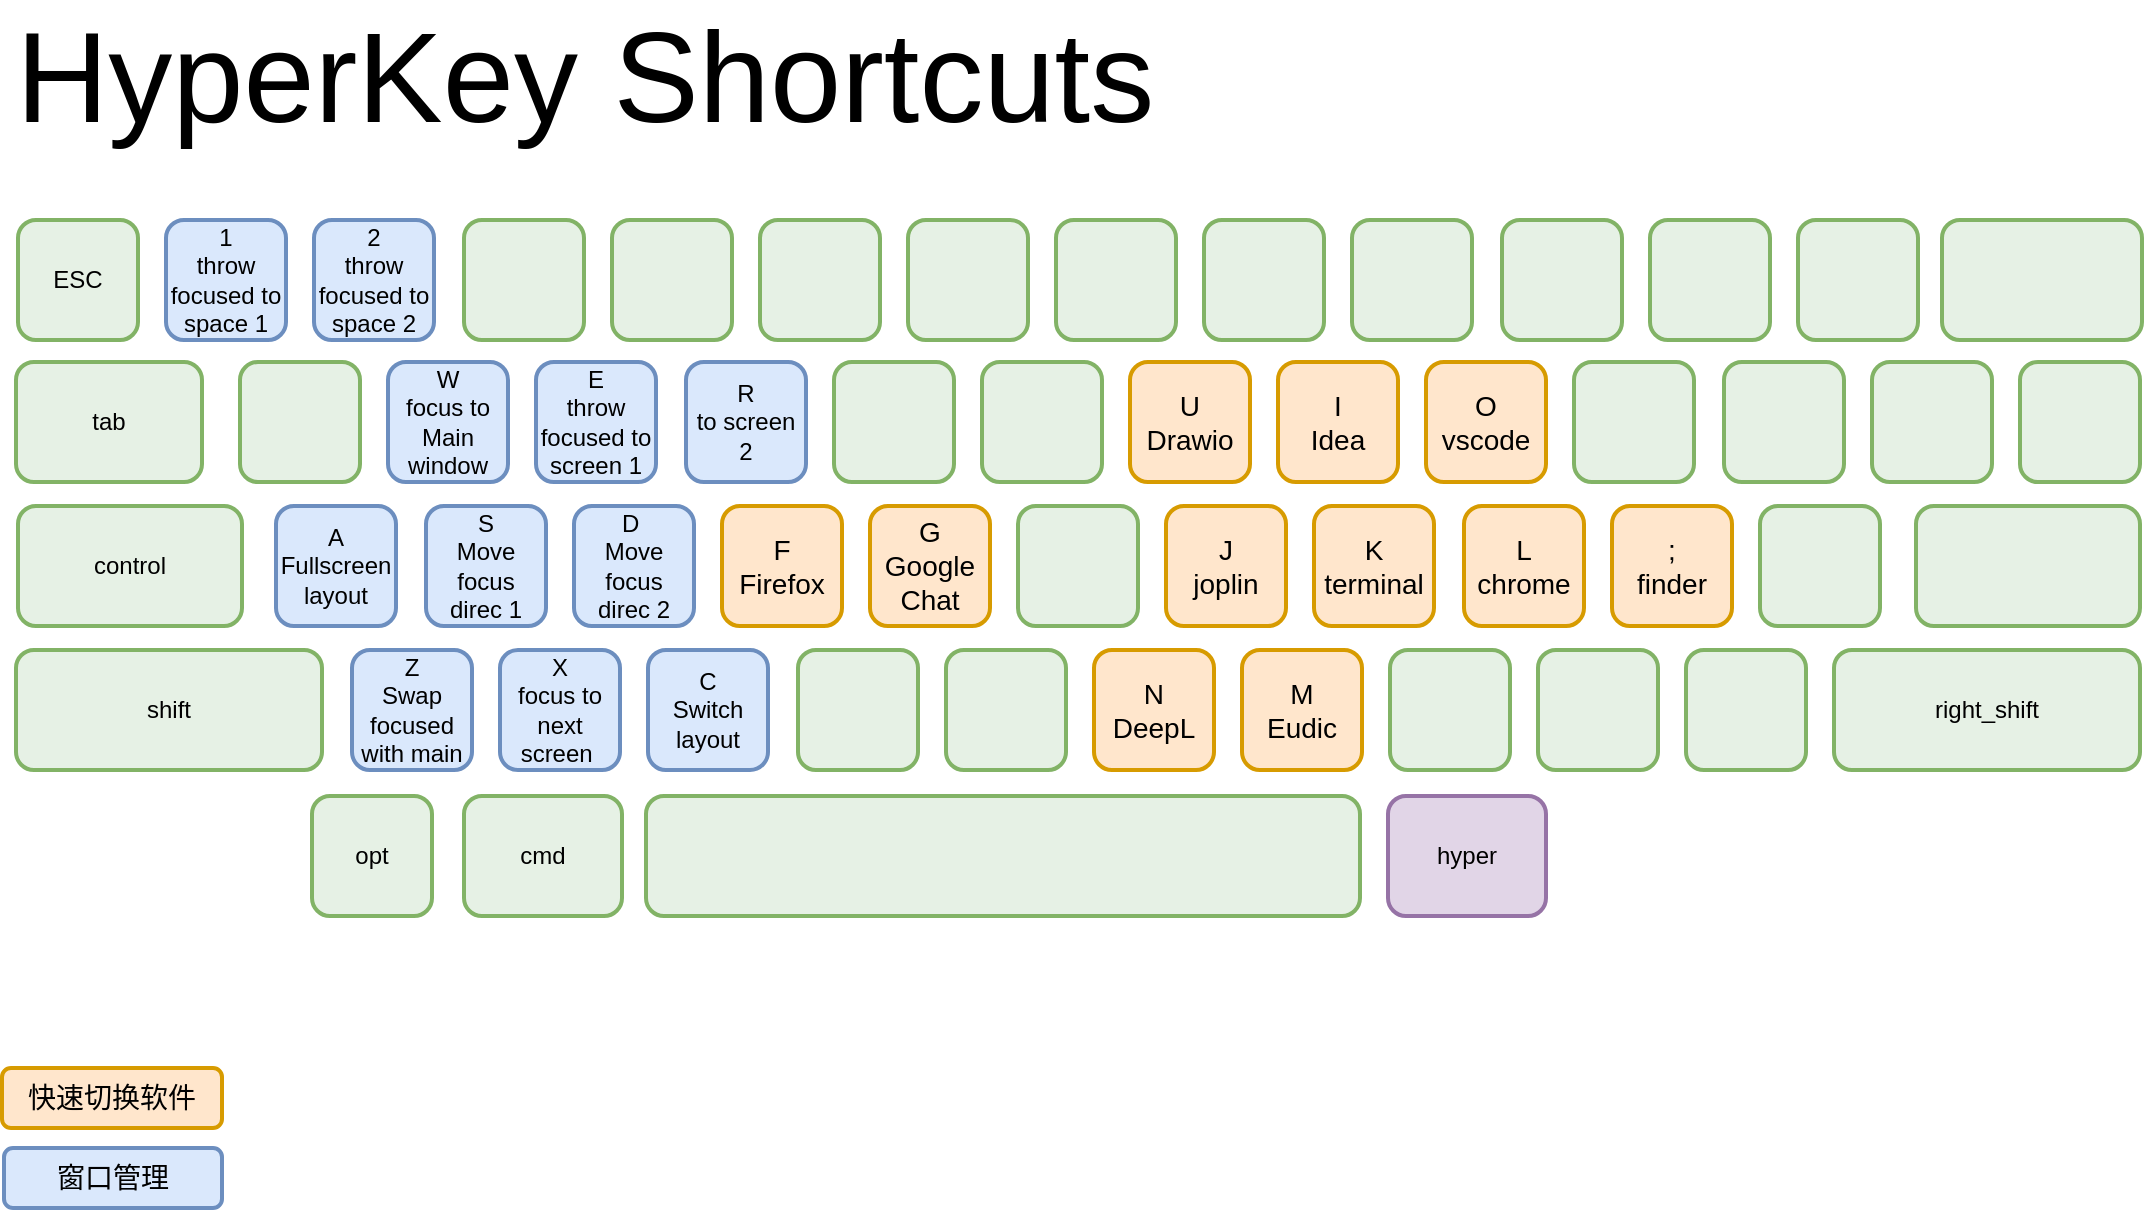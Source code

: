 <mxfile version="15.7.3" type="device"><diagram id="BfZDdQ8K7SHkP8j6GseF" name="Page-1"><mxGraphModel dx="1298" dy="945" grid="1" gridSize="10" guides="1" tooltips="1" connect="1" arrows="1" fold="1" page="1" pageScale="1" pageWidth="850" pageHeight="1100" math="0" shadow="0"><root><mxCell id="0"/><mxCell id="1" parent="0"/><mxCell id="D1Z70N_V1F2x2BAWec8G-1" value="ESC" style="rounded=1;whiteSpace=wrap;html=1;strokeWidth=2;fillColor=#D5E8D499;strokeColor=#82b366;" vertex="1" parent="1"><mxGeometry x="128" y="426" width="60" height="60" as="geometry"/></mxCell><mxCell id="D1Z70N_V1F2x2BAWec8G-2" value="" style="rounded=1;whiteSpace=wrap;html=1;strokeWidth=2;fillColor=#D5E8D499;strokeColor=#82b366;" vertex="1" parent="1"><mxGeometry x="1018" y="426" width="60" height="60" as="geometry"/></mxCell><mxCell id="D1Z70N_V1F2x2BAWec8G-3" value="1&lt;br style=&quot;font-size: 12px;&quot;&gt;throw focused to space 1" style="rounded=1;whiteSpace=wrap;html=1;strokeWidth=2;fillColor=#dae8fc;strokeColor=#6c8ebf;fontSize=12;" vertex="1" parent="1"><mxGeometry x="202" y="426" width="60" height="60" as="geometry"/></mxCell><mxCell id="D1Z70N_V1F2x2BAWec8G-4" value="2&lt;br style=&quot;font-size: 12px;&quot;&gt;throw focused to space 2" style="rounded=1;whiteSpace=wrap;html=1;strokeWidth=2;fillColor=#dae8fc;strokeColor=#6c8ebf;fontSize=12;" vertex="1" parent="1"><mxGeometry x="276" y="426" width="60" height="60" as="geometry"/></mxCell><mxCell id="D1Z70N_V1F2x2BAWec8G-5" value="" style="rounded=1;whiteSpace=wrap;html=1;strokeWidth=2;fillColor=#D5E8D499;strokeColor=#82b366;" vertex="1" parent="1"><mxGeometry x="351" y="426" width="60" height="60" as="geometry"/></mxCell><mxCell id="D1Z70N_V1F2x2BAWec8G-6" value="" style="rounded=1;whiteSpace=wrap;html=1;strokeWidth=2;fillColor=#D5E8D499;strokeColor=#82b366;" vertex="1" parent="1"><mxGeometry x="425" y="426" width="60" height="60" as="geometry"/></mxCell><mxCell id="D1Z70N_V1F2x2BAWec8G-7" value="" style="rounded=1;whiteSpace=wrap;html=1;strokeWidth=2;fillColor=#D5E8D499;strokeColor=#82b366;" vertex="1" parent="1"><mxGeometry x="499" y="426" width="60" height="60" as="geometry"/></mxCell><mxCell id="D1Z70N_V1F2x2BAWec8G-8" value="" style="rounded=1;whiteSpace=wrap;html=1;strokeWidth=2;fillColor=#D5E8D499;strokeColor=#82b366;" vertex="1" parent="1"><mxGeometry x="573" y="426" width="60" height="60" as="geometry"/></mxCell><mxCell id="D1Z70N_V1F2x2BAWec8G-9" value="" style="rounded=1;whiteSpace=wrap;html=1;strokeWidth=2;fillColor=#D5E8D499;strokeColor=#82b366;" vertex="1" parent="1"><mxGeometry x="647" y="426" width="60" height="60" as="geometry"/></mxCell><mxCell id="D1Z70N_V1F2x2BAWec8G-10" value="" style="rounded=1;whiteSpace=wrap;html=1;strokeWidth=2;fillColor=#D5E8D499;strokeColor=#82b366;" vertex="1" parent="1"><mxGeometry x="795" y="426" width="60" height="60" as="geometry"/></mxCell><mxCell id="D1Z70N_V1F2x2BAWec8G-11" value="" style="rounded=1;whiteSpace=wrap;html=1;strokeWidth=2;fillColor=#D5E8D499;strokeColor=#82b366;" vertex="1" parent="1"><mxGeometry x="944" y="426" width="60" height="60" as="geometry"/></mxCell><mxCell id="D1Z70N_V1F2x2BAWec8G-12" value="" style="rounded=1;whiteSpace=wrap;html=1;strokeWidth=2;fillColor=#D5E8D499;strokeColor=#82b366;" vertex="1" parent="1"><mxGeometry x="721" y="426" width="60" height="60" as="geometry"/></mxCell><mxCell id="D1Z70N_V1F2x2BAWec8G-13" value="" style="rounded=1;whiteSpace=wrap;html=1;strokeWidth=2;fillColor=#D5E8D499;strokeColor=#82b366;" vertex="1" parent="1"><mxGeometry x="870" y="426" width="60" height="60" as="geometry"/></mxCell><mxCell id="D1Z70N_V1F2x2BAWec8G-14" value="" style="rounded=1;whiteSpace=wrap;html=1;strokeWidth=2;fillColor=#D5E8D499;strokeColor=#82b366;" vertex="1" parent="1"><mxGeometry x="239" y="497" width="60" height="60" as="geometry"/></mxCell><mxCell id="D1Z70N_V1F2x2BAWec8G-15" value="" style="rounded=1;whiteSpace=wrap;html=1;strokeWidth=2;fillColor=#D5E8D499;strokeColor=#82b366;" vertex="1" parent="1"><mxGeometry x="1129" y="497" width="60" height="60" as="geometry"/></mxCell><mxCell id="D1Z70N_V1F2x2BAWec8G-16" value="W&lt;br style=&quot;font-size: 12px;&quot;&gt;focus to Main window" style="rounded=1;whiteSpace=wrap;html=1;strokeWidth=2;fillColor=#dae8fc;strokeColor=#6c8ebf;fontSize=12;" vertex="1" parent="1"><mxGeometry x="313" y="497" width="60" height="60" as="geometry"/></mxCell><mxCell id="D1Z70N_V1F2x2BAWec8G-17" value="E&lt;br style=&quot;font-size: 12px;&quot;&gt;throw focused to screen 1" style="rounded=1;whiteSpace=wrap;html=1;strokeWidth=2;fillColor=#dae8fc;strokeColor=#6c8ebf;fontSize=12;" vertex="1" parent="1"><mxGeometry x="387" y="497" width="60" height="60" as="geometry"/></mxCell><mxCell id="D1Z70N_V1F2x2BAWec8G-18" value="R&lt;br style=&quot;font-size: 12px;&quot;&gt;to screen 2" style="rounded=1;whiteSpace=wrap;html=1;strokeWidth=2;fillColor=#dae8fc;strokeColor=#6c8ebf;fontSize=12;" vertex="1" parent="1"><mxGeometry x="462" y="497" width="60" height="60" as="geometry"/></mxCell><mxCell id="D1Z70N_V1F2x2BAWec8G-19" value="" style="rounded=1;whiteSpace=wrap;html=1;strokeWidth=2;fillColor=#D5E8D499;strokeColor=#82b366;" vertex="1" parent="1"><mxGeometry x="536" y="497" width="60" height="60" as="geometry"/></mxCell><mxCell id="D1Z70N_V1F2x2BAWec8G-20" value="" style="rounded=1;whiteSpace=wrap;html=1;strokeWidth=2;fillColor=#D5E8D499;strokeColor=#82b366;" vertex="1" parent="1"><mxGeometry x="610" y="497" width="60" height="60" as="geometry"/></mxCell><mxCell id="D1Z70N_V1F2x2BAWec8G-21" value="U&lt;br style=&quot;font-size: 14px;&quot;&gt;Drawio" style="rounded=1;whiteSpace=wrap;html=1;strokeWidth=2;fillColor=#ffe6cc;strokeColor=#d79b00;fontSize=14;" vertex="1" parent="1"><mxGeometry x="684" y="497" width="60" height="60" as="geometry"/></mxCell><mxCell id="D1Z70N_V1F2x2BAWec8G-22" value="I&lt;br style=&quot;font-size: 14px;&quot;&gt;Idea" style="rounded=1;whiteSpace=wrap;html=1;strokeWidth=2;fillColor=#ffe6cc;strokeColor=#d79b00;fontSize=14;" vertex="1" parent="1"><mxGeometry x="758" y="497" width="60" height="60" as="geometry"/></mxCell><mxCell id="D1Z70N_V1F2x2BAWec8G-23" value="" style="rounded=1;whiteSpace=wrap;html=1;strokeWidth=2;fillColor=#D5E8D499;strokeColor=#82b366;" vertex="1" parent="1"><mxGeometry x="906" y="497" width="60" height="60" as="geometry"/></mxCell><mxCell id="D1Z70N_V1F2x2BAWec8G-24" value="" style="rounded=1;whiteSpace=wrap;html=1;strokeWidth=2;fillColor=#D5E8D499;strokeColor=#82b366;" vertex="1" parent="1"><mxGeometry x="1055" y="497" width="60" height="60" as="geometry"/></mxCell><mxCell id="D1Z70N_V1F2x2BAWec8G-25" value="O&lt;br style=&quot;font-size: 14px;&quot;&gt;vscode" style="rounded=1;whiteSpace=wrap;html=1;strokeWidth=2;fillColor=#ffe6cc;strokeColor=#d79b00;fontSize=14;" vertex="1" parent="1"><mxGeometry x="832" y="497" width="60" height="60" as="geometry"/></mxCell><mxCell id="D1Z70N_V1F2x2BAWec8G-26" value="" style="rounded=1;whiteSpace=wrap;html=1;strokeWidth=2;fillColor=#D5E8D499;strokeColor=#82b366;" vertex="1" parent="1"><mxGeometry x="981" y="497" width="60" height="60" as="geometry"/></mxCell><mxCell id="D1Z70N_V1F2x2BAWec8G-27" value="control" style="rounded=1;whiteSpace=wrap;html=1;strokeWidth=2;fillColor=#D5E8D499;strokeColor=#82b366;" vertex="1" parent="1"><mxGeometry x="128" y="569" width="112" height="60" as="geometry"/></mxCell><mxCell id="D1Z70N_V1F2x2BAWec8G-28" value="" style="rounded=1;whiteSpace=wrap;html=1;strokeWidth=2;fillColor=#D5E8D499;strokeColor=#82b366;" vertex="1" parent="1"><mxGeometry x="999" y="569" width="60" height="60" as="geometry"/></mxCell><mxCell id="D1Z70N_V1F2x2BAWec8G-29" value="A&lt;br style=&quot;font-size: 12px;&quot;&gt;Fullscreen&lt;br style=&quot;font-size: 12px;&quot;&gt;layout" style="rounded=1;whiteSpace=wrap;html=1;strokeWidth=2;fillColor=#dae8fc;strokeColor=#6c8ebf;fontSize=12;" vertex="1" parent="1"><mxGeometry x="257" y="569" width="60" height="60" as="geometry"/></mxCell><mxCell id="D1Z70N_V1F2x2BAWec8G-30" value="S&lt;br style=&quot;font-size: 12px;&quot;&gt;Move focus direc 1" style="rounded=1;whiteSpace=wrap;html=1;strokeWidth=2;fillColor=#dae8fc;strokeColor=#6c8ebf;fontSize=12;" vertex="1" parent="1"><mxGeometry x="332" y="569" width="60" height="60" as="geometry"/></mxCell><mxCell id="D1Z70N_V1F2x2BAWec8G-31" value="D&amp;nbsp;&lt;br style=&quot;font-size: 12px;&quot;&gt;Move focus direc 2" style="rounded=1;whiteSpace=wrap;html=1;strokeWidth=2;fillColor=#dae8fc;strokeColor=#6c8ebf;fontSize=12;" vertex="1" parent="1"><mxGeometry x="406" y="569" width="60" height="60" as="geometry"/></mxCell><mxCell id="D1Z70N_V1F2x2BAWec8G-32" value="F&lt;br style=&quot;font-size: 14px;&quot;&gt;Firefox" style="rounded=1;whiteSpace=wrap;html=1;strokeWidth=2;fillColor=#ffe6cc;strokeColor=#d79b00;fontSize=14;" vertex="1" parent="1"><mxGeometry x="480" y="569" width="60" height="60" as="geometry"/></mxCell><mxCell id="D1Z70N_V1F2x2BAWec8G-33" value="G&lt;br&gt;Google&lt;br&gt;Chat" style="rounded=1;whiteSpace=wrap;html=1;strokeWidth=2;fillColor=#ffe6cc;strokeColor=#d79b00;fontSize=14;" vertex="1" parent="1"><mxGeometry x="554" y="569" width="60" height="60" as="geometry"/></mxCell><mxCell id="D1Z70N_V1F2x2BAWec8G-34" value="" style="rounded=1;whiteSpace=wrap;html=1;strokeWidth=2;fillColor=#D5E8D499;strokeColor=#82b366;" vertex="1" parent="1"><mxGeometry x="628" y="569" width="60" height="60" as="geometry"/></mxCell><mxCell id="D1Z70N_V1F2x2BAWec8G-35" value="K&lt;br style=&quot;font-size: 14px;&quot;&gt;terminal" style="rounded=1;whiteSpace=wrap;html=1;strokeWidth=2;fillColor=#ffe6cc;strokeColor=#d79b00;fontSize=14;" vertex="1" parent="1"><mxGeometry x="776" y="569" width="60" height="60" as="geometry"/></mxCell><mxCell id="D1Z70N_V1F2x2BAWec8G-36" value=";&lt;br style=&quot;font-size: 14px;&quot;&gt;finder" style="rounded=1;whiteSpace=wrap;html=1;strokeWidth=2;fillColor=#ffe6cc;strokeColor=#d79b00;fontSize=14;" vertex="1" parent="1"><mxGeometry x="925" y="569" width="60" height="60" as="geometry"/></mxCell><mxCell id="D1Z70N_V1F2x2BAWec8G-37" value="J&lt;br style=&quot;font-size: 14px;&quot;&gt;joplin" style="rounded=1;whiteSpace=wrap;html=1;strokeWidth=2;fillColor=#ffe6cc;strokeColor=#d79b00;fontSize=14;" vertex="1" parent="1"><mxGeometry x="702" y="569" width="60" height="60" as="geometry"/></mxCell><mxCell id="D1Z70N_V1F2x2BAWec8G-38" value="L&lt;br style=&quot;font-size: 14px;&quot;&gt;chrome" style="rounded=1;whiteSpace=wrap;html=1;strokeWidth=2;fillColor=#ffe6cc;strokeColor=#d79b00;fontSize=14;" vertex="1" parent="1"><mxGeometry x="851" y="569" width="60" height="60" as="geometry"/></mxCell><mxCell id="D1Z70N_V1F2x2BAWec8G-39" value="Z&lt;br style=&quot;font-size: 12px;&quot;&gt;Swap focused with main" style="rounded=1;whiteSpace=wrap;html=1;strokeWidth=2;fillColor=#dae8fc;strokeColor=#6c8ebf;fontSize=12;" vertex="1" parent="1"><mxGeometry x="295" y="641" width="60" height="60" as="geometry"/></mxCell><mxCell id="D1Z70N_V1F2x2BAWec8G-40" value="X&lt;br style=&quot;font-size: 12px;&quot;&gt;focus to next screen&amp;nbsp;" style="rounded=1;whiteSpace=wrap;html=1;strokeWidth=2;fillColor=#dae8fc;strokeColor=#6c8ebf;fontSize=12;" vertex="1" parent="1"><mxGeometry x="369" y="641" width="60" height="60" as="geometry"/></mxCell><mxCell id="D1Z70N_V1F2x2BAWec8G-41" value="C&lt;br style=&quot;font-size: 12px;&quot;&gt;Switch layout" style="rounded=1;whiteSpace=wrap;html=1;strokeWidth=2;fillColor=#dae8fc;strokeColor=#6c8ebf;fontSize=12;" vertex="1" parent="1"><mxGeometry x="443" y="641" width="60" height="60" as="geometry"/></mxCell><mxCell id="D1Z70N_V1F2x2BAWec8G-42" value="" style="rounded=1;whiteSpace=wrap;html=1;strokeWidth=2;fillColor=#D5E8D499;strokeColor=#82b366;" vertex="1" parent="1"><mxGeometry x="518" y="641" width="60" height="60" as="geometry"/></mxCell><mxCell id="D1Z70N_V1F2x2BAWec8G-43" value="" style="rounded=1;whiteSpace=wrap;html=1;strokeWidth=2;fillColor=#D5E8D499;strokeColor=#82b366;" vertex="1" parent="1"><mxGeometry x="592" y="641" width="60" height="60" as="geometry"/></mxCell><mxCell id="D1Z70N_V1F2x2BAWec8G-44" value="N&lt;br style=&quot;font-size: 14px;&quot;&gt;DeepL" style="rounded=1;whiteSpace=wrap;html=1;strokeWidth=2;fillColor=#ffe6cc;strokeColor=#d79b00;fontSize=14;" vertex="1" parent="1"><mxGeometry x="666" y="641" width="60" height="60" as="geometry"/></mxCell><mxCell id="D1Z70N_V1F2x2BAWec8G-45" value="M&lt;br style=&quot;font-size: 14px;&quot;&gt;Eudic" style="rounded=1;whiteSpace=wrap;html=1;strokeWidth=2;fillColor=#ffe6cc;strokeColor=#d79b00;fontSize=14;" vertex="1" parent="1"><mxGeometry x="740" y="641" width="60" height="60" as="geometry"/></mxCell><mxCell id="D1Z70N_V1F2x2BAWec8G-46" value="" style="rounded=1;whiteSpace=wrap;html=1;strokeWidth=2;fillColor=#D5E8D499;strokeColor=#82b366;fontSize=12;" vertex="1" parent="1"><mxGeometry x="814" y="641" width="60" height="60" as="geometry"/></mxCell><mxCell id="D1Z70N_V1F2x2BAWec8G-47" value="" style="rounded=1;whiteSpace=wrap;html=1;strokeWidth=2;fillColor=#D5E8D499;strokeColor=#82b366;" vertex="1" parent="1"><mxGeometry x="962" y="641" width="60" height="60" as="geometry"/></mxCell><mxCell id="D1Z70N_V1F2x2BAWec8G-48" value="" style="rounded=1;whiteSpace=wrap;html=1;strokeWidth=2;fillColor=#D5E8D499;strokeColor=#82b366;" vertex="1" parent="1"><mxGeometry x="888" y="641" width="60" height="60" as="geometry"/></mxCell><mxCell id="D1Z70N_V1F2x2BAWec8G-49" value="tab" style="rounded=1;whiteSpace=wrap;html=1;strokeWidth=2;fillColor=#D5E8D499;strokeColor=#82b366;" vertex="1" parent="1"><mxGeometry x="127" y="497" width="93" height="60" as="geometry"/></mxCell><mxCell id="D1Z70N_V1F2x2BAWec8G-50" value="shift" style="rounded=1;whiteSpace=wrap;html=1;strokeWidth=2;fillColor=#D5E8D499;strokeColor=#82b366;" vertex="1" parent="1"><mxGeometry x="127" y="641" width="153" height="60" as="geometry"/></mxCell><mxCell id="D1Z70N_V1F2x2BAWec8G-51" value="" style="rounded=1;whiteSpace=wrap;html=1;strokeWidth=2;fillColor=#D5E8D499;strokeColor=#82b366;" vertex="1" parent="1"><mxGeometry x="442" y="714" width="357" height="60" as="geometry"/></mxCell><mxCell id="D1Z70N_V1F2x2BAWec8G-52" value="" style="rounded=1;whiteSpace=wrap;html=1;strokeWidth=2;fillColor=#D5E8D499;strokeColor=#82b366;" vertex="1" parent="1"><mxGeometry x="1077" y="569" width="112" height="60" as="geometry"/></mxCell><mxCell id="D1Z70N_V1F2x2BAWec8G-53" value="right_shift" style="rounded=1;whiteSpace=wrap;html=1;strokeWidth=2;fillColor=#D5E8D499;strokeColor=#82b366;" vertex="1" parent="1"><mxGeometry x="1036" y="641" width="153" height="60" as="geometry"/></mxCell><mxCell id="D1Z70N_V1F2x2BAWec8G-54" value="opt" style="rounded=1;whiteSpace=wrap;html=1;strokeWidth=2;fillColor=#D5E8D499;strokeColor=#82b366;" vertex="1" parent="1"><mxGeometry x="275" y="714" width="60" height="60" as="geometry"/></mxCell><mxCell id="D1Z70N_V1F2x2BAWec8G-55" value="cmd" style="rounded=1;whiteSpace=wrap;html=1;strokeWidth=2;fillColor=#D5E8D499;strokeColor=#82b366;" vertex="1" parent="1"><mxGeometry x="351" y="714" width="79" height="60" as="geometry"/></mxCell><mxCell id="D1Z70N_V1F2x2BAWec8G-56" value="hyper" style="rounded=1;whiteSpace=wrap;html=1;strokeWidth=2;fillColor=#e1d5e7;strokeColor=#9673a6;" vertex="1" parent="1"><mxGeometry x="813" y="714" width="79" height="60" as="geometry"/></mxCell><mxCell id="D1Z70N_V1F2x2BAWec8G-57" value="" style="rounded=1;whiteSpace=wrap;html=1;strokeWidth=2;fillColor=#D5E8D499;strokeColor=#82b366;" vertex="1" parent="1"><mxGeometry x="1090" y="426" width="100" height="60" as="geometry"/></mxCell><mxCell id="D1Z70N_V1F2x2BAWec8G-345" value="&lt;font&gt;&lt;font style=&quot;font-size: 64px&quot;&gt;HyperKey Shortcuts&lt;/font&gt;&lt;br&gt;&lt;/font&gt;" style="text;html=1;strokeColor=none;fillColor=none;align=center;verticalAlign=middle;whiteSpace=wrap;rounded=0;opacity=10;" vertex="1" parent="1"><mxGeometry x="121" y="340" width="581" height="30" as="geometry"/></mxCell><mxCell id="D1Z70N_V1F2x2BAWec8G-404" value="快速切换软件" style="rounded=1;whiteSpace=wrap;html=1;strokeWidth=2;fillColor=#ffe6cc;strokeColor=#d79b00;fontSize=14;" vertex="1" parent="1"><mxGeometry x="120" y="850" width="110" height="30" as="geometry"/></mxCell><mxCell id="D1Z70N_V1F2x2BAWec8G-463" value="窗口管理" style="rounded=1;whiteSpace=wrap;html=1;strokeWidth=2;fillColor=#dae8fc;strokeColor=#6c8ebf;fontSize=14;" vertex="1" parent="1"><mxGeometry x="121" y="890" width="109" height="30" as="geometry"/></mxCell></root></mxGraphModel></diagram></mxfile>